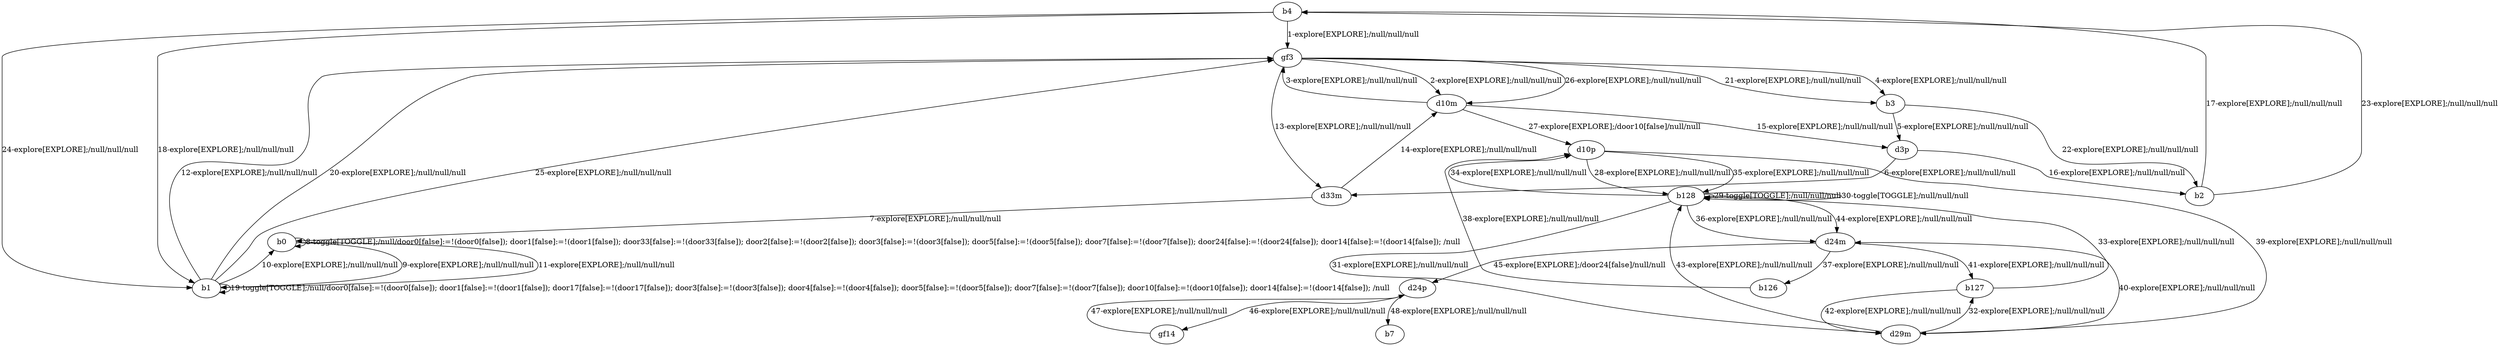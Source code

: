 # Total number of goals covered by this test: 1
# gf14 --> d24p

digraph g {
"b4" -> "gf3" [label = "1-explore[EXPLORE];/null/null/null"];
"gf3" -> "d10m" [label = "2-explore[EXPLORE];/null/null/null"];
"d10m" -> "gf3" [label = "3-explore[EXPLORE];/null/null/null"];
"gf3" -> "b3" [label = "4-explore[EXPLORE];/null/null/null"];
"b3" -> "d3p" [label = "5-explore[EXPLORE];/null/null/null"];
"d3p" -> "d33m" [label = "6-explore[EXPLORE];/null/null/null"];
"d33m" -> "b0" [label = "7-explore[EXPLORE];/null/null/null"];
"b0" -> "b0" [label = "8-toggle[TOGGLE];/null/door0[false]:=!(door0[false]); door1[false]:=!(door1[false]); door33[false]:=!(door33[false]); door2[false]:=!(door2[false]); door3[false]:=!(door3[false]); door5[false]:=!(door5[false]); door7[false]:=!(door7[false]); door24[false]:=!(door24[false]); door14[false]:=!(door14[false]); /null"];
"b0" -> "b1" [label = "9-explore[EXPLORE];/null/null/null"];
"b1" -> "b0" [label = "10-explore[EXPLORE];/null/null/null"];
"b0" -> "b1" [label = "11-explore[EXPLORE];/null/null/null"];
"b1" -> "gf3" [label = "12-explore[EXPLORE];/null/null/null"];
"gf3" -> "d33m" [label = "13-explore[EXPLORE];/null/null/null"];
"d33m" -> "d10m" [label = "14-explore[EXPLORE];/null/null/null"];
"d10m" -> "d3p" [label = "15-explore[EXPLORE];/null/null/null"];
"d3p" -> "b2" [label = "16-explore[EXPLORE];/null/null/null"];
"b2" -> "b4" [label = "17-explore[EXPLORE];/null/null/null"];
"b4" -> "b1" [label = "18-explore[EXPLORE];/null/null/null"];
"b1" -> "b1" [label = "19-toggle[TOGGLE];/null/door0[false]:=!(door0[false]); door1[false]:=!(door1[false]); door17[false]:=!(door17[false]); door3[false]:=!(door3[false]); door4[false]:=!(door4[false]); door5[false]:=!(door5[false]); door7[false]:=!(door7[false]); door10[false]:=!(door10[false]); door14[false]:=!(door14[false]); /null"];
"b1" -> "gf3" [label = "20-explore[EXPLORE];/null/null/null"];
"gf3" -> "b3" [label = "21-explore[EXPLORE];/null/null/null"];
"b3" -> "b2" [label = "22-explore[EXPLORE];/null/null/null"];
"b2" -> "b4" [label = "23-explore[EXPLORE];/null/null/null"];
"b4" -> "b1" [label = "24-explore[EXPLORE];/null/null/null"];
"b1" -> "gf3" [label = "25-explore[EXPLORE];/null/null/null"];
"gf3" -> "d10m" [label = "26-explore[EXPLORE];/null/null/null"];
"d10m" -> "d10p" [label = "27-explore[EXPLORE];/door10[false]/null/null"];
"d10p" -> "b128" [label = "28-explore[EXPLORE];/null/null/null"];
"b128" -> "b128" [label = "29-toggle[TOGGLE];/null/null/null"];
"b128" -> "b128" [label = "30-toggle[TOGGLE];/null/null/null"];
"b128" -> "d29m" [label = "31-explore[EXPLORE];/null/null/null"];
"d29m" -> "b127" [label = "32-explore[EXPLORE];/null/null/null"];
"b127" -> "b128" [label = "33-explore[EXPLORE];/null/null/null"];
"b128" -> "d10p" [label = "34-explore[EXPLORE];/null/null/null"];
"d10p" -> "b128" [label = "35-explore[EXPLORE];/null/null/null"];
"b128" -> "d24m" [label = "36-explore[EXPLORE];/null/null/null"];
"d24m" -> "b126" [label = "37-explore[EXPLORE];/null/null/null"];
"b126" -> "d10p" [label = "38-explore[EXPLORE];/null/null/null"];
"d10p" -> "d29m" [label = "39-explore[EXPLORE];/null/null/null"];
"d29m" -> "d24m" [label = "40-explore[EXPLORE];/null/null/null"];
"d24m" -> "b127" [label = "41-explore[EXPLORE];/null/null/null"];
"b127" -> "d29m" [label = "42-explore[EXPLORE];/null/null/null"];
"d29m" -> "b128" [label = "43-explore[EXPLORE];/null/null/null"];
"b128" -> "d24m" [label = "44-explore[EXPLORE];/null/null/null"];
"d24m" -> "d24p" [label = "45-explore[EXPLORE];/door24[false]/null/null"];
"d24p" -> "gf14" [label = "46-explore[EXPLORE];/null/null/null"];
"gf14" -> "d24p" [label = "47-explore[EXPLORE];/null/null/null"];
"d24p" -> "b7" [label = "48-explore[EXPLORE];/null/null/null"];
}